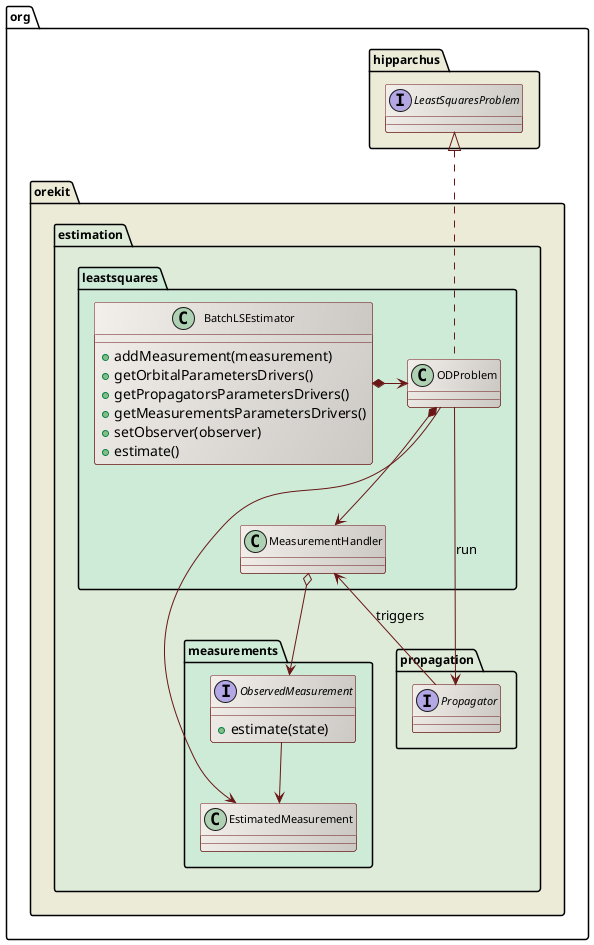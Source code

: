 ' Copyright 2002-2020 CS Systèmes d'Information
' Licensed to CS Systèmes d'Information (CS) under one or more
' contributor license agreements.  See the NOTICE file distributed with
' this work for additional information regarding copyright ownership.
' CS licenses this file to You under the Apache License, Version 2.0
' (the "License"); you may not use this file except in compliance with
' the License.  You may obtain a copy of the License at
'
'   http://www.apache.org/licenses/LICENSE-2.0
'
' Unless required by applicable law or agreed to in writing, software
' distributed under the License is distributed on an "AS IS" BASIS,
' WITHOUT WARRANTIES OR CONDITIONS OF ANY KIND, either express or implied.
' See the License for the specific language governing permissions and
' limitations under the License.
 
@startuml

  skinparam svek                  true
  skinparam ClassBackgroundColor  #F3EFEB/CCC9C5
  skinparam ClassArrowColor       #691616
  skinparam ClassBorderColor      #691616
  skinparam NoteBackgroundColor   #F3EFEB
  skinparam NoteBorderColor       #691616
  skinparam NoteFontColor         #691616
  skinparam ClassFontSize         11
  skinparam PackageFontSize       12

  package org.hipparchus #ECEBD8 {

          interface LeastSquaresProblem

  }

  package org.orekit #ECEBD8 {

    package estimation #DDEBD8 {

        package measurements #CEEBD8 {
            class EstimatedMeasurement
            interface ObservedMeasurement {
              +estimate(state)
            }
             ObservedMeasurement --> EstimatedMeasurement
        }
        package leastsquares #CEEBD8 {

            class MeasurementHandler

          class ODProblem
           class BatchLSEstimator {
              +addMeasurement(measurement)
              +getOrbitalParametersDrivers()
              +getPropagatorsParametersDrivers()
              +getMeasurementsParametersDrivers()
              +setObserver(observer)
              +estimate()
           }

            ODProblem *--> MeasurementHandler

          BatchLSEstimator *-right-> ODProblem
          LeastSquaresProblem <|.. ODProblem
          ODProblem --> EstimatedMeasurement
           MeasurementHandler o--> ObservedMeasurement
        }

    package propagation #DDEBD8 {
        interface Propagator
            MeasurementHandler <-- Propagator : triggers
            Propagator <-- ODProblem : run
    }

    }

  }

@enduml
